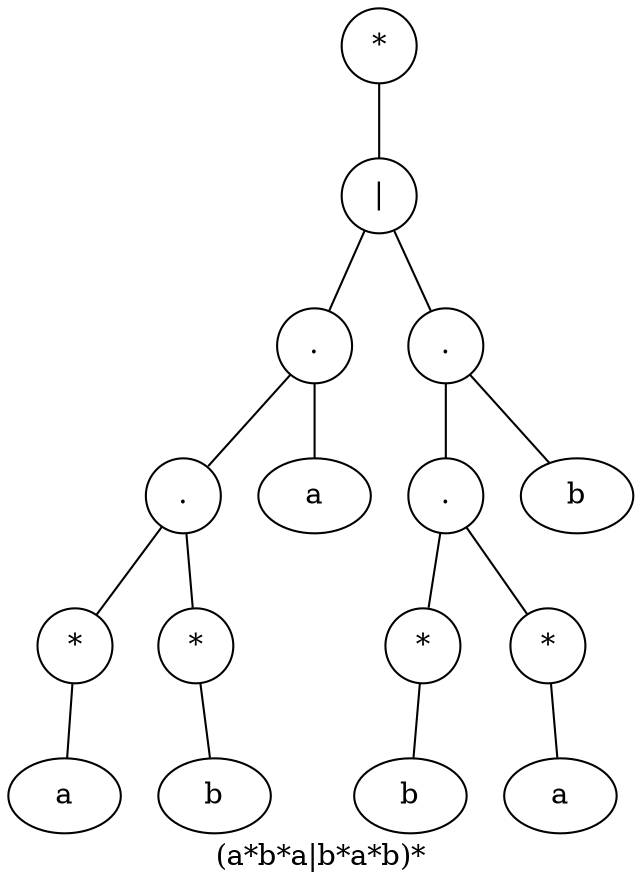 digraph  G {label ="(a*b*a|b*a*b)*";
node_5[label="a"]
node_4[label="*", shape=circle]
node_4  -> node_5[dir=none];
node_7[label="b"]
node_6[label="*", shape=circle]
node_6  -> node_7[dir=none];
node_3[label=".", shape=circle]
node_3  -> node_4[dir=none];
node_3  -> node_6[dir=none];
node_8[label="a"]
node_2[label=".", shape=circle]
node_2  -> node_3[dir=none];
node_2  -> node_8[dir=none];
node_12[label="b"]
node_11[label="*", shape=circle]
node_11  -> node_12[dir=none];
node_14[label="a"]
node_13[label="*", shape=circle]
node_13  -> node_14[dir=none];
node_10[label=".", shape=circle]
node_10  -> node_11[dir=none];
node_10  -> node_13[dir=none];
node_15[label="b"]
node_9[label=".", shape=circle]
node_9  -> node_10[dir=none];
node_9  -> node_15[dir=none];
node_1[label="|", shape=circle]
node_1  -> node_2[dir=none];
node_1  -> node_9[dir=none];
node_0[label="*", shape=circle]
node_0  -> node_1[dir=none];
}

